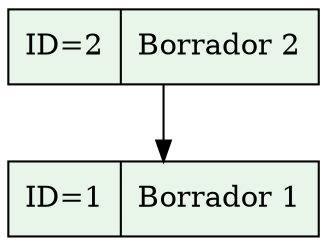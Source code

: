 digraph AVL_Borradores { node [shape=record, fillcolor="#E8F5E9", style=filled];
  "2" [label="ID=2|Borrador 2"];
  "2" -> "1";
  "1" [label="ID=1|Borrador 1"];
}
